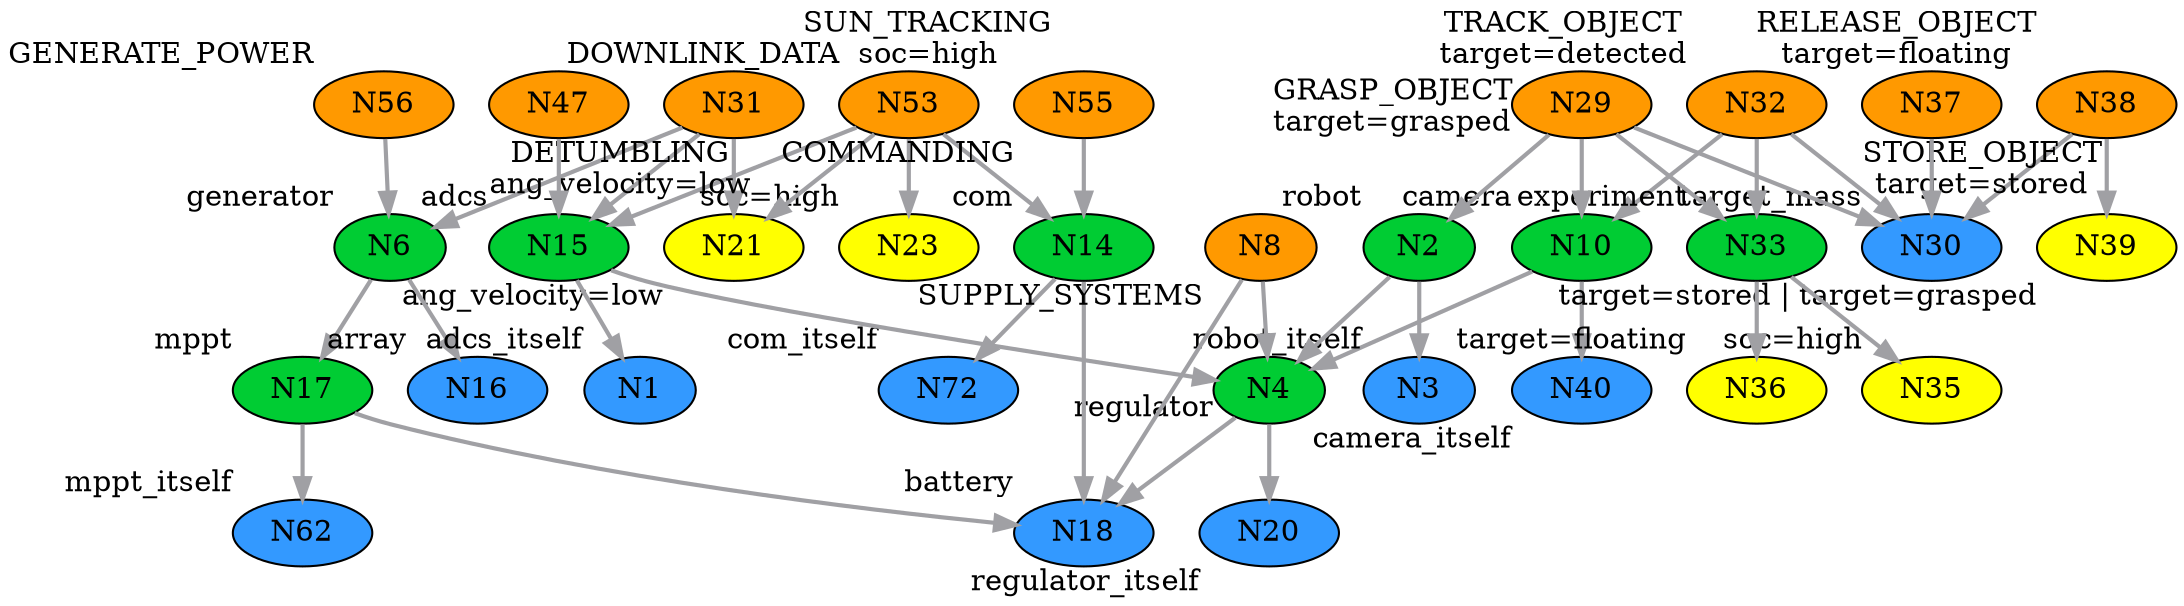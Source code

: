digraph "robot_sat_v5"
{

bgcolor = "#ffffff"

node [
class = "node"
,fillcolor = "#ff00ff",style = "filled"
,width = "0.152778",height = "0.152778"
,shape = "ellipse"
,color = "#000000"
,penwidth = "1"
,"_vis_" = "label"
];


"N10" [
pos = "0,-1.04167!"
,fillcolor = "#00cc33",style = "filled"
,xlabel = "camera"
]

"N72" [
pos = "9.02778,-0.347222!"
,fillcolor = "#3399ff",style = "filled"
,xlabel = "com_itself"
]

"N53" [
pos = "5.55556,1.73611!"
,fillcolor = "#ff9900",style = "filled"
,xlabel = "DOWNLINK_DATA"
]

"N55" [
pos = "9.02778,1.73611!"
,fillcolor = "#ff9900",style = "filled"
,xlabel = "COMMANDING"
]

"N38" [
pos = "-5.90278,1.73611!"
,fillcolor = "#ff9900",style = "filled"
,xlabel = "RELEASE_OBJECT
target=floating"
]

"N6" [
pos = "11.1111,0.694444!"
,fillcolor = "#00cc33",style = "filled"
,xlabel = "generator"
]

"N17" [
pos = "10.7639,0!"
,fillcolor = "#00cc33",style = "filled"
,xlabel = "mppt"
]

"N15" [
pos = "3.81944,0.694444!"
,fillcolor = "#00cc33",style = "filled"
,xlabel = "adcs"
]

"N23" [
pos = "5.55556,0.694444!"
,fillcolor = "#ffff00",style = "filled"
,xlabel = "soc=high"
]

"N31" [
pos = "7.29167,1.73611!"
,fillcolor = "#ff9900",style = "filled"
,xlabel = "SUN_TRACKING
soc=high"
]

"N62" [
pos = "10.7639,-1.04167!"
,fillcolor = "#3399ff",style = "filled"
,xlabel = "mppt_itself"
]

"N14" [
pos = "9.02778,0.694444!"
,fillcolor = "#00cc33",style = "filled"
,xlabel = "com"
]

"N36" [
pos = "-3.81944,-2.08333!"
,fillcolor = "#ffff00",style = "filled"
,xlabel = "target=floating"
]

"N56" [
pos = "11.1111,1.73611!"
,fillcolor = "#ff9900",style = "filled"
,xlabel = "GENERATE_POWER"
]

"N21" [
pos = "7.29167,0.694444!"
,fillcolor = "#ffff00",style = "filled"
,xlabel = "ang_velocity=low"
]

"N30" [
pos = "-3.47222,0.694444!"
,fillcolor = "#3399ff",style = "filled"
,xlabel = "target_mass"
]

"N18" [
pos = "5.55556,-3.125!"
,fillcolor = "#3399ff",style = "filled"
,xlabel = "battery"
]

"N47" [
pos = "3.81944,1.73611!"
,fillcolor = "#ff9900",style = "filled"
,xlabel = "DETUMBLING
ang_velocity=low"
]

"N3" [
pos = "-2.08333,-2.08333!"
,fillcolor = "#3399ff",style = "filled"
,xlabel = "robot_itself"
]

"N40" [
pos = "0,-2.08333!"
,fillcolor = "#3399ff",style = "filled"
,xlabel = "camera_itself"
]

"N8" [
pos = "1.73611,1.73611!"
,fillcolor = "#ff9900",style = "filled"
,xlabel = "SUPPLY_SYSTEMS"
]

"N1" [
pos = "3.81944,-0.347222!"
,fillcolor = "#3399ff",style = "filled"
,xlabel = "adcs_itself"
]

"N4" [
pos = "1.73611,-2.08333!"
,fillcolor = "#00cc33",style = "filled"
,xlabel = "regulator"
]

"N16" [
pos = "11.4583,-0.347222!"
,fillcolor = "#3399ff",style = "filled"
,xlabel = "array"
]

"N37" [
pos = "-3.47222,1.73611!"
,fillcolor = "#ff9900",style = "filled"
,xlabel = "STORE_OBJECT
target=stored"
]

"N39" [
pos = "-5.90278,0.694444!"
,fillcolor = "#ffff00",style = "filled"
,xlabel = "target=stored | target=grasped"
]

"N35" [
pos = "-5.20833,-2.08333!"
,fillcolor = "#ffff00",style = "filled"
,xlabel = "soc=high"
]

"N20" [
pos = "1.73611,-3.125!"
,fillcolor = "#3399ff",style = "filled"
,xlabel = "regulator_itself"
]

"N2" [
pos = "-2.08333,-1.04167!"
,fillcolor = "#00cc33",style = "filled"
,xlabel = "robot"
]

"N32" [
pos = "-1.73611,1.73611!"
,fillcolor = "#ff9900",style = "filled"
,xlabel = "TRACK_OBJECT
target=detected"
]

"N29" [
pos = "0,1.73611!"
,fillcolor = "#ff9900",style = "filled"
,xlabel = "GRASP_OBJECT
target=grasped"
]

"N33" [
pos = "-4.51389,-1.04167!"
,fillcolor = "#00cc33",style = "filled"
,xlabel = "experiment"
]



edge [
class = "edge"
,weight = "1"
,penwidth = "1"
,"_vis_" = "label"
,"color" = "#a0a0a4"
,"style" = "solid"
];


"N32" -> "N10" [id = "E33"
,weight = "2"
,penwidth = "2"
];

"N4" -> "N20" [id = "E11"
,weight = "2"
,penwidth = "2"
];

"N55" -> "N14" [id = "E68"
,weight = "2"
,penwidth = "2"
];

"N33" -> "N35" [id = "E40"
,weight = "2"
,penwidth = "2"
];

"N53" -> "N21" [id = "E27"
,weight = "2"
,penwidth = "2"
];

"N47" -> "N15" [id = "E23"
,weight = "2"
,penwidth = "2"
];

"N32" -> "N33" [id = "E37"
,weight = "2"
,penwidth = "2"
];

"N10" -> "N40" [id = "E45"
,weight = "2"
,penwidth = "2"
];

"N33" -> "N36" [id = "E41"
,weight = "2"
,penwidth = "2"
];

"N8" -> "N18" [id = "E5"
,weight = "2"
,penwidth = "2"
];

"N53" -> "N14" [id = "E64"
,weight = "2"
,penwidth = "2"
];

"N6" -> "N16" [id = "E9"
,weight = "2"
,penwidth = "2"
];

"N31" -> "N6" [id = "E25"
,weight = "2"
,penwidth = "2"
];

"N29" -> "N33" [id = "E38"
,weight = "2"
,penwidth = "2"
];

"N15" -> "N1" [id = "E1"
,weight = "2"
,penwidth = "2"
];

"N38" -> "N30" [id = "E43"
,weight = "2"
,penwidth = "2"
];

"N14" -> "N18" [id = "E7"
,weight = "2"
,penwidth = "2"
];

"N10" -> "N4" [id = "E21"
,weight = "2"
,penwidth = "2"
];

"N53" -> "N23" [id = "E28"
,weight = "2"
,penwidth = "2"
];

"N8" -> "N4" [id = "E16"
,weight = "2"
,penwidth = "2"
];

"N2" -> "N4" [id = "E3"
,weight = "2"
,penwidth = "2"
];

"N6" -> "N17" [id = "E4"
,weight = "2"
,penwidth = "2"
];

"N17" -> "N62" [id = "E94"
,weight = "2"
,penwidth = "2"
];

"N29" -> "N10" [id = "E34"
,weight = "2"
,penwidth = "2"
];

"N2" -> "N3" [id = "E2"
,weight = "2"
,penwidth = "2"
];

"N38" -> "N39" [id = "E44"
,weight = "2"
,penwidth = "2"
];

"N53" -> "N15" [id = "E65"
,weight = "2"
,penwidth = "2"
];

"N31" -> "N21" [id = "E26"
,weight = "2"
,penwidth = "2"
];

"N56" -> "N6" [id = "E69"
,weight = "2"
,penwidth = "2"
];

"N17" -> "N18" [id = "E10"
,weight = "2"
,penwidth = "2"
];

"N15" -> "N4" [id = "E6"
,weight = "2"
,penwidth = "2"
];

"N32" -> "N30" [id = "E35"
,weight = "2"
,penwidth = "2"
];

"N29" -> "N30" [id = "E31"
,weight = "2"
,penwidth = "2"
];

"N31" -> "N15" [id = "E36"
,weight = "2"
,penwidth = "2"
];

"N37" -> "N30" [id = "E42"
,weight = "2"
,penwidth = "2"
];

"N14" -> "N72" [id = "E8"
,weight = "2"
,penwidth = "2"
];

"N29" -> "N2" [id = "E32"
,weight = "2"
,penwidth = "2"
];

"N4" -> "N18" [id = "E12"
,weight = "2"
,penwidth = "2"
];


}
